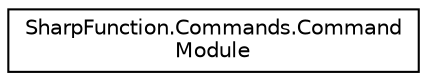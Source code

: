 digraph "Graphical Class Hierarchy"
{
 // LATEX_PDF_SIZE
  edge [fontname="Helvetica",fontsize="10",labelfontname="Helvetica",labelfontsize="10"];
  node [fontname="Helvetica",fontsize="10",shape=record];
  rankdir="LR";
  Node0 [label="SharpFunction.Commands.Command\lModule",height=0.2,width=0.4,color="black", fillcolor="white", style="filled",URL="$class_sharp_function_1_1_commands_1_1_command_module.html",tooltip="Represents module containing multiple commands for writing into .mcfunction file"];
}

